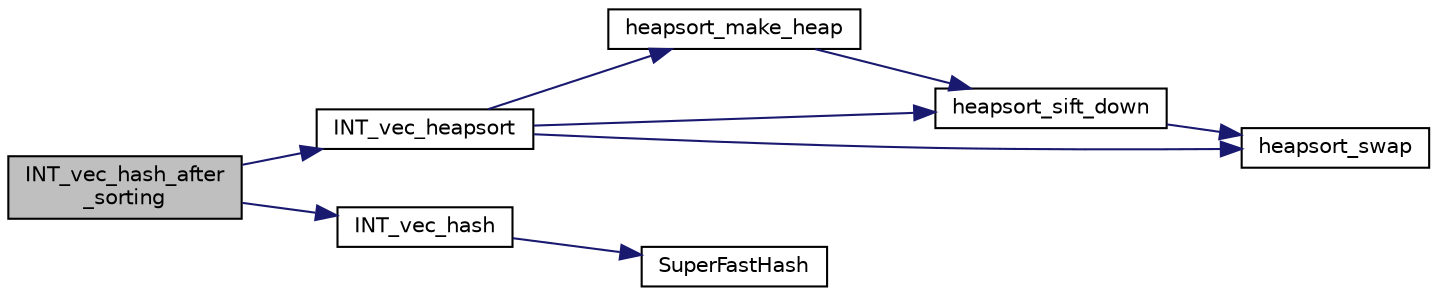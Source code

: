 digraph "INT_vec_hash_after_sorting"
{
  edge [fontname="Helvetica",fontsize="10",labelfontname="Helvetica",labelfontsize="10"];
  node [fontname="Helvetica",fontsize="10",shape=record];
  rankdir="LR";
  Node5216 [label="INT_vec_hash_after\l_sorting",height=0.2,width=0.4,color="black", fillcolor="grey75", style="filled", fontcolor="black"];
  Node5216 -> Node5217 [color="midnightblue",fontsize="10",style="solid",fontname="Helvetica"];
  Node5217 [label="INT_vec_heapsort",height=0.2,width=0.4,color="black", fillcolor="white", style="filled",URL="$d5/de2/foundations_2data__structures_2data__structures_8h.html#a3590ad9987f801fbfc94634300182f39"];
  Node5217 -> Node5218 [color="midnightblue",fontsize="10",style="solid",fontname="Helvetica"];
  Node5218 [label="heapsort_make_heap",height=0.2,width=0.4,color="black", fillcolor="white", style="filled",URL="$d4/dd7/sorting_8_c.html#a42f24453d7d77eeb1338ebd1a13cfdbb"];
  Node5218 -> Node5219 [color="midnightblue",fontsize="10",style="solid",fontname="Helvetica"];
  Node5219 [label="heapsort_sift_down",height=0.2,width=0.4,color="black", fillcolor="white", style="filled",URL="$d4/dd7/sorting_8_c.html#a65cbb1a6a3f01f511673705437ddc18b"];
  Node5219 -> Node5220 [color="midnightblue",fontsize="10",style="solid",fontname="Helvetica"];
  Node5220 [label="heapsort_swap",height=0.2,width=0.4,color="black", fillcolor="white", style="filled",URL="$d4/dd7/sorting_8_c.html#a8f048362e6065297b19b6975bcbbfcc6"];
  Node5217 -> Node5220 [color="midnightblue",fontsize="10",style="solid",fontname="Helvetica"];
  Node5217 -> Node5219 [color="midnightblue",fontsize="10",style="solid",fontname="Helvetica"];
  Node5216 -> Node5221 [color="midnightblue",fontsize="10",style="solid",fontname="Helvetica"];
  Node5221 [label="INT_vec_hash",height=0.2,width=0.4,color="black", fillcolor="white", style="filled",URL="$d4/d74/util_8_c.html#a2c14b1034b07b03b4df943066edeb99f"];
  Node5221 -> Node5222 [color="midnightblue",fontsize="10",style="solid",fontname="Helvetica"];
  Node5222 [label="SuperFastHash",height=0.2,width=0.4,color="black", fillcolor="white", style="filled",URL="$d5/de2/foundations_2data__structures_2data__structures_8h.html#a11d69a8cb5ac90dfb13d2e25df8eb1ce"];
}
